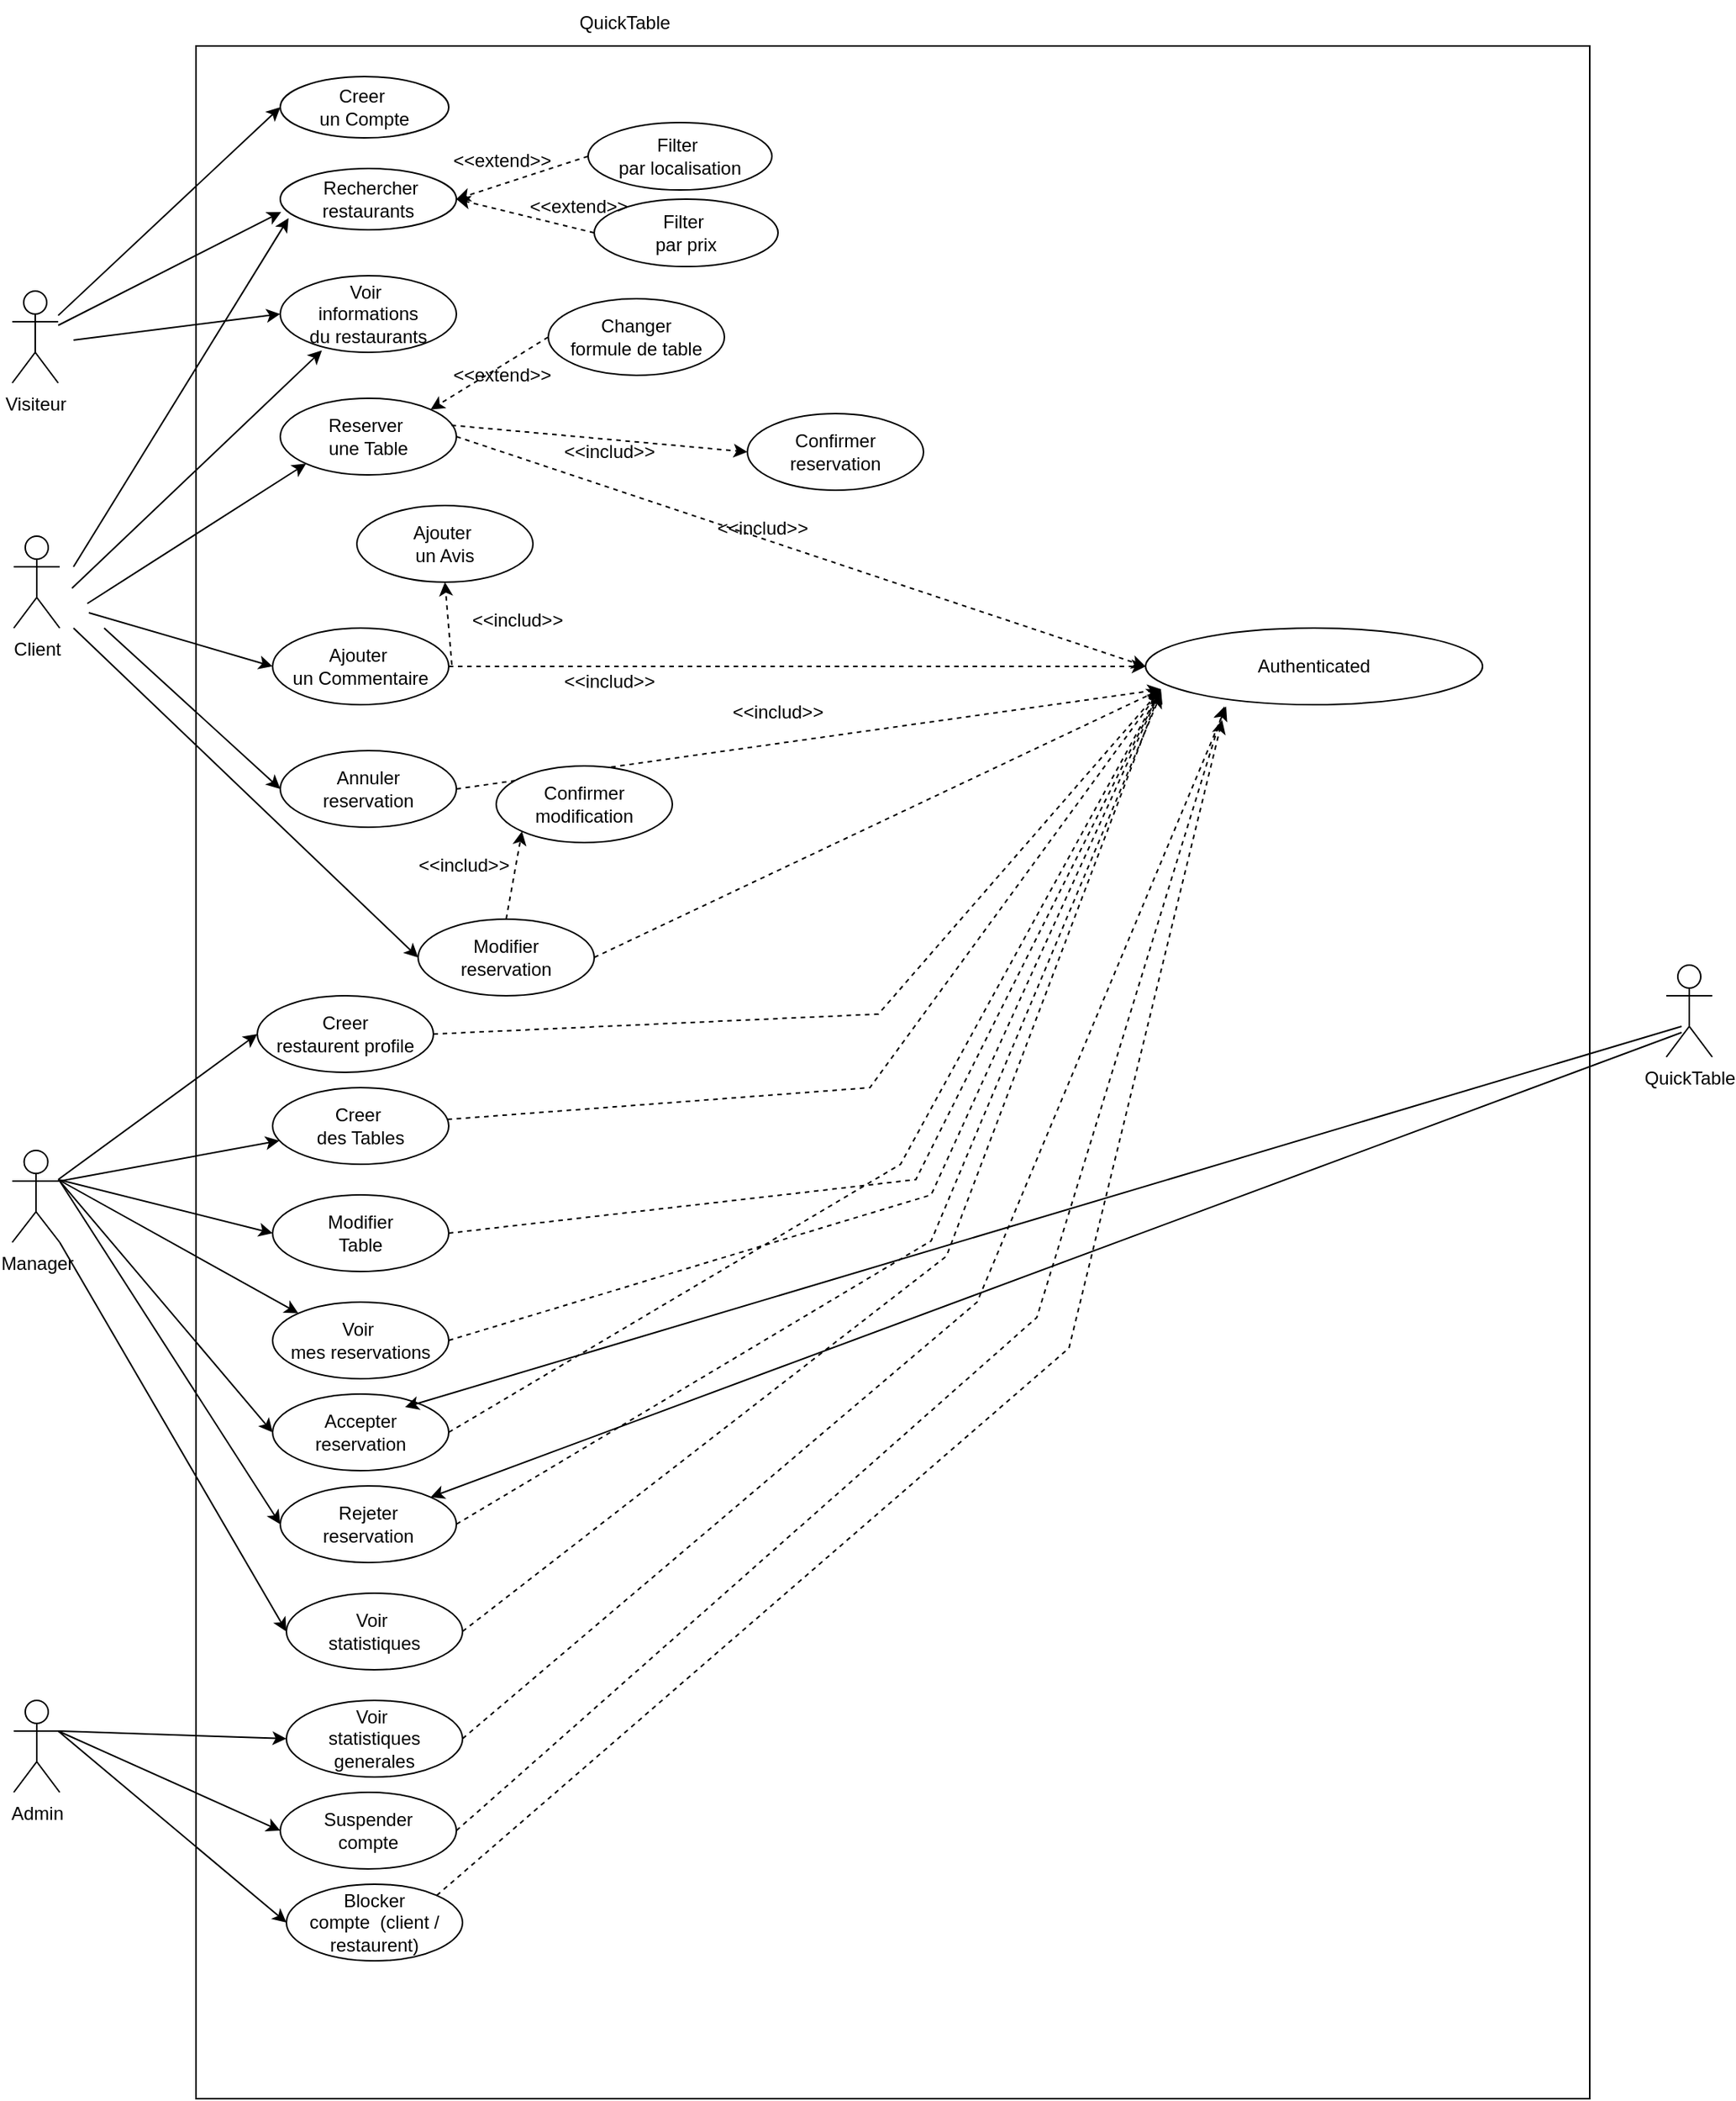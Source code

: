 <mxfile version="26.0.13">
  <diagram name="Page-1" id="nuY7h-oL-glD3epu7s-H">
    <mxGraphModel dx="1500" dy="746" grid="1" gridSize="10" guides="1" tooltips="1" connect="1" arrows="1" fold="1" page="1" pageScale="1" pageWidth="850" pageHeight="1100" math="0" shadow="0">
      <root>
        <mxCell id="0" />
        <mxCell id="1" parent="0" />
        <mxCell id="gz6oaAtXVfqfc5E-_KEY-1" value="" style="rounded=0;whiteSpace=wrap;html=1;" parent="1" vertex="1">
          <mxGeometry x="160" y="80" width="910" height="1340" as="geometry" />
        </mxCell>
        <mxCell id="gz6oaAtXVfqfc5E-_KEY-2" value="QuickTable" style="text;html=1;align=center;verticalAlign=middle;whiteSpace=wrap;rounded=0;" parent="1" vertex="1">
          <mxGeometry x="410" y="50" width="60" height="30" as="geometry" />
        </mxCell>
        <mxCell id="gz6oaAtXVfqfc5E-_KEY-3" value="Visiteur&lt;div&gt;&lt;br&gt;&lt;/div&gt;" style="shape=umlActor;verticalLabelPosition=bottom;verticalAlign=top;html=1;outlineConnect=0;" parent="1" vertex="1">
          <mxGeometry x="40" y="240" width="30" height="60" as="geometry" />
        </mxCell>
        <mxCell id="gz6oaAtXVfqfc5E-_KEY-4" value="Client&lt;div&gt;&lt;br&gt;&lt;/div&gt;" style="shape=umlActor;verticalLabelPosition=bottom;verticalAlign=top;html=1;outlineConnect=0;" parent="1" vertex="1">
          <mxGeometry x="41" y="400" width="30" height="60" as="geometry" />
        </mxCell>
        <mxCell id="gz6oaAtXVfqfc5E-_KEY-5" value="Manager" style="shape=umlActor;verticalLabelPosition=bottom;verticalAlign=top;html=1;outlineConnect=0;" parent="1" vertex="1">
          <mxGeometry x="40" y="801" width="31" height="60" as="geometry" />
        </mxCell>
        <mxCell id="gz6oaAtXVfqfc5E-_KEY-7" value="Creer&amp;nbsp;&lt;div&gt;un Compte&lt;/div&gt;" style="ellipse;whiteSpace=wrap;html=1;" parent="1" vertex="1">
          <mxGeometry x="215" y="100" width="110" height="40" as="geometry" />
        </mxCell>
        <mxCell id="gz6oaAtXVfqfc5E-_KEY-8" value="&amp;nbsp;Rechercher&lt;div&gt;restaurants&lt;/div&gt;" style="ellipse;whiteSpace=wrap;html=1;" parent="1" vertex="1">
          <mxGeometry x="215" y="160" width="115" height="40" as="geometry" />
        </mxCell>
        <mxCell id="gz6oaAtXVfqfc5E-_KEY-9" value="Filter&amp;nbsp;&lt;div&gt;par prix&lt;/div&gt;" style="ellipse;whiteSpace=wrap;html=1;" parent="1" vertex="1">
          <mxGeometry x="420" y="180" width="120" height="44" as="geometry" />
        </mxCell>
        <mxCell id="gz6oaAtXVfqfc5E-_KEY-10" value="Filter&amp;nbsp;&lt;div&gt;par localisation&lt;/div&gt;" style="ellipse;whiteSpace=wrap;html=1;" parent="1" vertex="1">
          <mxGeometry x="416" y="130" width="120" height="44" as="geometry" />
        </mxCell>
        <mxCell id="gz6oaAtXVfqfc5E-_KEY-11" style="edgeStyle=orthogonalEdgeStyle;rounded=0;orthogonalLoop=1;jettySize=auto;html=1;exitX=0.5;exitY=1;exitDx=0;exitDy=0;" parent="1" source="gz6oaAtXVfqfc5E-_KEY-9" target="gz6oaAtXVfqfc5E-_KEY-9" edge="1">
          <mxGeometry relative="1" as="geometry" />
        </mxCell>
        <mxCell id="gz6oaAtXVfqfc5E-_KEY-12" value="" style="endArrow=classic;html=1;rounded=0;entryX=1;entryY=0.5;entryDx=0;entryDy=0;exitX=0;exitY=0.5;exitDx=0;exitDy=0;dashed=1;" parent="1" source="gz6oaAtXVfqfc5E-_KEY-10" target="gz6oaAtXVfqfc5E-_KEY-8" edge="1">
          <mxGeometry width="50" height="50" relative="1" as="geometry">
            <mxPoint x="290" y="330" as="sourcePoint" />
            <mxPoint x="340" y="280" as="targetPoint" />
          </mxGeometry>
        </mxCell>
        <mxCell id="gz6oaAtXVfqfc5E-_KEY-13" value="&amp;lt;&amp;lt;extend&amp;gt;&amp;gt;" style="text;html=1;align=center;verticalAlign=middle;whiteSpace=wrap;rounded=0;" parent="1" vertex="1">
          <mxGeometry x="330" y="140" width="60" height="30" as="geometry" />
        </mxCell>
        <mxCell id="gz6oaAtXVfqfc5E-_KEY-14" value="&amp;lt;&amp;lt;extend&amp;gt;&amp;gt;" style="text;html=1;align=center;verticalAlign=middle;whiteSpace=wrap;rounded=0;" parent="1" vertex="1">
          <mxGeometry x="380" y="170" width="60" height="30" as="geometry" />
        </mxCell>
        <mxCell id="gz6oaAtXVfqfc5E-_KEY-15" value="" style="endArrow=classic;html=1;rounded=0;entryX=1;entryY=0.5;entryDx=0;entryDy=0;exitX=0;exitY=0.5;exitDx=0;exitDy=0;dashed=1;" parent="1" source="gz6oaAtXVfqfc5E-_KEY-9" target="gz6oaAtXVfqfc5E-_KEY-8" edge="1">
          <mxGeometry width="50" height="50" relative="1" as="geometry">
            <mxPoint x="426" y="162" as="sourcePoint" />
            <mxPoint x="340" y="190" as="targetPoint" />
          </mxGeometry>
        </mxCell>
        <mxCell id="gz6oaAtXVfqfc5E-_KEY-19" value="" style="endArrow=classic;html=1;rounded=0;entryX=0.005;entryY=0.71;entryDx=0;entryDy=0;entryPerimeter=0;" parent="1" source="gz6oaAtXVfqfc5E-_KEY-3" target="gz6oaAtXVfqfc5E-_KEY-8" edge="1">
          <mxGeometry width="50" height="50" relative="1" as="geometry">
            <mxPoint x="290" y="330" as="sourcePoint" />
            <mxPoint x="340" y="280" as="targetPoint" />
          </mxGeometry>
        </mxCell>
        <mxCell id="gz6oaAtXVfqfc5E-_KEY-20" value="" style="endArrow=classic;html=1;rounded=0;entryX=0;entryY=0.5;entryDx=0;entryDy=0;" parent="1" source="gz6oaAtXVfqfc5E-_KEY-3" target="gz6oaAtXVfqfc5E-_KEY-7" edge="1">
          <mxGeometry width="50" height="50" relative="1" as="geometry">
            <mxPoint x="290" y="330" as="sourcePoint" />
            <mxPoint x="340" y="280" as="targetPoint" />
          </mxGeometry>
        </mxCell>
        <mxCell id="gz6oaAtXVfqfc5E-_KEY-22" value="Voir&amp;nbsp;&lt;div&gt;informations&lt;br&gt;du restaurants&lt;/div&gt;" style="ellipse;whiteSpace=wrap;html=1;" parent="1" vertex="1">
          <mxGeometry x="215" y="230" width="115" height="50" as="geometry" />
        </mxCell>
        <mxCell id="gz6oaAtXVfqfc5E-_KEY-32" value="" style="endArrow=classic;html=1;rounded=0;entryX=0;entryY=0.5;entryDx=0;entryDy=0;" parent="1" target="gz6oaAtXVfqfc5E-_KEY-22" edge="1">
          <mxGeometry width="50" height="50" relative="1" as="geometry">
            <mxPoint x="80" y="272" as="sourcePoint" />
            <mxPoint x="226" y="198" as="targetPoint" />
          </mxGeometry>
        </mxCell>
        <mxCell id="gz6oaAtXVfqfc5E-_KEY-34" value="" style="endArrow=classic;html=1;rounded=0;entryX=0.047;entryY=0.81;entryDx=0;entryDy=0;entryPerimeter=0;" parent="1" target="gz6oaAtXVfqfc5E-_KEY-8" edge="1">
          <mxGeometry width="50" height="50" relative="1" as="geometry">
            <mxPoint x="80" y="420" as="sourcePoint" />
            <mxPoint x="225" y="265" as="targetPoint" />
          </mxGeometry>
        </mxCell>
        <mxCell id="gz6oaAtXVfqfc5E-_KEY-35" value="" style="endArrow=classic;html=1;rounded=0;entryX=0.332;entryY=0.896;entryDx=0;entryDy=0;entryPerimeter=0;" parent="1" edge="1">
          <mxGeometry width="50" height="50" relative="1" as="geometry">
            <mxPoint x="79" y="434" as="sourcePoint" />
            <mxPoint x="242.18" y="278.8" as="targetPoint" />
          </mxGeometry>
        </mxCell>
        <mxCell id="gz6oaAtXVfqfc5E-_KEY-37" value="Authenticated" style="ellipse;whiteSpace=wrap;html=1;" parent="1" vertex="1">
          <mxGeometry x="780" y="460" width="220" height="50" as="geometry" />
        </mxCell>
        <mxCell id="gz6oaAtXVfqfc5E-_KEY-38" value="Reserver&amp;nbsp;&lt;div&gt;une Table&lt;/div&gt;" style="ellipse;whiteSpace=wrap;html=1;" parent="1" vertex="1">
          <mxGeometry x="215" y="310" width="115" height="50" as="geometry" />
        </mxCell>
        <mxCell id="gz6oaAtXVfqfc5E-_KEY-39" value="" style="endArrow=classic;html=1;rounded=0;entryX=0;entryY=1;entryDx=0;entryDy=0;" parent="1" target="gz6oaAtXVfqfc5E-_KEY-38" edge="1">
          <mxGeometry width="50" height="50" relative="1" as="geometry">
            <mxPoint x="89" y="444" as="sourcePoint" />
            <mxPoint x="252.18" y="288.8" as="targetPoint" />
          </mxGeometry>
        </mxCell>
        <mxCell id="gz6oaAtXVfqfc5E-_KEY-40" value="" style="endArrow=classic;html=1;rounded=0;entryX=0;entryY=0.5;entryDx=0;entryDy=0;exitX=1;exitY=0.5;exitDx=0;exitDy=0;dashed=1;" parent="1" source="gz6oaAtXVfqfc5E-_KEY-38" target="gz6oaAtXVfqfc5E-_KEY-37" edge="1">
          <mxGeometry width="50" height="50" relative="1" as="geometry">
            <mxPoint x="416" y="332" as="sourcePoint" />
            <mxPoint x="326" y="310" as="targetPoint" />
          </mxGeometry>
        </mxCell>
        <mxCell id="gz6oaAtXVfqfc5E-_KEY-41" value="&amp;lt;&amp;lt;includ&amp;gt;&amp;gt;" style="text;html=1;align=center;verticalAlign=middle;whiteSpace=wrap;rounded=0;" parent="1" vertex="1">
          <mxGeometry x="500" y="380" width="60" height="30" as="geometry" />
        </mxCell>
        <mxCell id="gz6oaAtXVfqfc5E-_KEY-42" value="Changer&lt;div&gt;formule de table&lt;/div&gt;" style="ellipse;whiteSpace=wrap;html=1;" parent="1" vertex="1">
          <mxGeometry x="390" y="245" width="115" height="50" as="geometry" />
        </mxCell>
        <mxCell id="gz6oaAtXVfqfc5E-_KEY-43" value="" style="endArrow=classic;html=1;rounded=0;entryX=1;entryY=0;entryDx=0;entryDy=0;exitX=0;exitY=0.5;exitDx=0;exitDy=0;dashed=1;" parent="1" source="gz6oaAtXVfqfc5E-_KEY-42" target="gz6oaAtXVfqfc5E-_KEY-38" edge="1">
          <mxGeometry width="50" height="50" relative="1" as="geometry">
            <mxPoint x="430" y="212" as="sourcePoint" />
            <mxPoint x="340" y="190" as="targetPoint" />
          </mxGeometry>
        </mxCell>
        <mxCell id="gz6oaAtXVfqfc5E-_KEY-44" value="&amp;lt;&amp;lt;extend&amp;gt;&amp;gt;" style="text;html=1;align=center;verticalAlign=middle;whiteSpace=wrap;rounded=0;" parent="1" vertex="1">
          <mxGeometry x="330" y="280" width="60" height="30" as="geometry" />
        </mxCell>
        <mxCell id="gz6oaAtXVfqfc5E-_KEY-45" value="Ajouter&amp;nbsp;&lt;div&gt;un Commentaire&lt;/div&gt;" style="ellipse;whiteSpace=wrap;html=1;" parent="1" vertex="1">
          <mxGeometry x="210" y="460" width="115" height="50" as="geometry" />
        </mxCell>
        <mxCell id="gz6oaAtXVfqfc5E-_KEY-46" value="" style="endArrow=classic;html=1;rounded=0;entryX=0;entryY=0.5;entryDx=0;entryDy=0;" parent="1" target="gz6oaAtXVfqfc5E-_KEY-45" edge="1">
          <mxGeometry width="50" height="50" relative="1" as="geometry">
            <mxPoint x="90" y="450" as="sourcePoint" />
            <mxPoint x="242" y="363" as="targetPoint" />
          </mxGeometry>
        </mxCell>
        <mxCell id="gz6oaAtXVfqfc5E-_KEY-47" value="Ajouter&amp;nbsp;&lt;div&gt;un Avis&lt;/div&gt;" style="ellipse;whiteSpace=wrap;html=1;" parent="1" vertex="1">
          <mxGeometry x="265" y="380" width="115" height="50" as="geometry" />
        </mxCell>
        <mxCell id="gz6oaAtXVfqfc5E-_KEY-49" value="" style="endArrow=classic;html=1;rounded=0;exitX=1;exitY=0.5;exitDx=0;exitDy=0;dashed=1;" parent="1" source="gz6oaAtXVfqfc5E-_KEY-45" target="gz6oaAtXVfqfc5E-_KEY-37" edge="1">
          <mxGeometry width="50" height="50" relative="1" as="geometry">
            <mxPoint x="340" y="345" as="sourcePoint" />
            <mxPoint x="550" y="395" as="targetPoint" />
          </mxGeometry>
        </mxCell>
        <mxCell id="gz6oaAtXVfqfc5E-_KEY-50" value="&amp;lt;&amp;lt;includ&amp;gt;&amp;gt;" style="text;html=1;align=center;verticalAlign=middle;whiteSpace=wrap;rounded=0;" parent="1" vertex="1">
          <mxGeometry x="400" y="480" width="60" height="30" as="geometry" />
        </mxCell>
        <mxCell id="gz6oaAtXVfqfc5E-_KEY-51" value="&amp;lt;&amp;lt;includ&amp;gt;&amp;gt;" style="text;html=1;align=center;verticalAlign=middle;whiteSpace=wrap;rounded=0;" parent="1" vertex="1">
          <mxGeometry x="340" y="440" width="60" height="30" as="geometry" />
        </mxCell>
        <mxCell id="gz6oaAtXVfqfc5E-_KEY-52" value="" style="endArrow=classic;html=1;rounded=0;exitX=0.93;exitY=0.28;exitDx=0;exitDy=0;dashed=1;exitPerimeter=0;entryX=0.5;entryY=1;entryDx=0;entryDy=0;" parent="1" target="gz6oaAtXVfqfc5E-_KEY-47" edge="1">
          <mxGeometry width="50" height="50" relative="1" as="geometry">
            <mxPoint x="327" y="484" as="sourcePoint" />
            <mxPoint x="572" y="452" as="targetPoint" />
          </mxGeometry>
        </mxCell>
        <mxCell id="gz6oaAtXVfqfc5E-_KEY-53" value="Confirmer&lt;br&gt;reservation" style="ellipse;whiteSpace=wrap;html=1;" parent="1" vertex="1">
          <mxGeometry x="520" y="320" width="115" height="50" as="geometry" />
        </mxCell>
        <mxCell id="gz6oaAtXVfqfc5E-_KEY-54" value="" style="endArrow=classic;html=1;rounded=0;entryX=0;entryY=0.5;entryDx=0;entryDy=0;exitX=0.972;exitY=0.352;exitDx=0;exitDy=0;dashed=1;exitPerimeter=0;" parent="1" source="gz6oaAtXVfqfc5E-_KEY-38" target="gz6oaAtXVfqfc5E-_KEY-53" edge="1">
          <mxGeometry width="50" height="50" relative="1" as="geometry">
            <mxPoint x="340" y="345" as="sourcePoint" />
            <mxPoint x="570" y="445" as="targetPoint" />
          </mxGeometry>
        </mxCell>
        <mxCell id="gz6oaAtXVfqfc5E-_KEY-55" value="&amp;lt;&amp;lt;includ&amp;gt;&amp;gt;" style="text;html=1;align=center;verticalAlign=middle;whiteSpace=wrap;rounded=0;" parent="1" vertex="1">
          <mxGeometry x="400" y="330" width="60" height="30" as="geometry" />
        </mxCell>
        <mxCell id="gz6oaAtXVfqfc5E-_KEY-59" value="Annuler&lt;br&gt;reservation" style="ellipse;whiteSpace=wrap;html=1;" parent="1" vertex="1">
          <mxGeometry x="215" y="540" width="115" height="50" as="geometry" />
        </mxCell>
        <mxCell id="gz6oaAtXVfqfc5E-_KEY-60" value="" style="endArrow=classic;html=1;rounded=0;exitX=1;exitY=0.5;exitDx=0;exitDy=0;dashed=1;entryX=0.047;entryY=0.8;entryDx=0;entryDy=0;entryPerimeter=0;" parent="1" source="gz6oaAtXVfqfc5E-_KEY-59" edge="1" target="gz6oaAtXVfqfc5E-_KEY-37">
          <mxGeometry width="50" height="50" relative="1" as="geometry">
            <mxPoint x="335" y="495" as="sourcePoint" />
            <mxPoint x="574" y="454" as="targetPoint" />
          </mxGeometry>
        </mxCell>
        <mxCell id="gz6oaAtXVfqfc5E-_KEY-61" value="" style="endArrow=classic;html=1;rounded=0;entryX=0;entryY=0.5;entryDx=0;entryDy=0;" parent="1" target="gz6oaAtXVfqfc5E-_KEY-59" edge="1">
          <mxGeometry width="50" height="50" relative="1" as="geometry">
            <mxPoint x="100" y="460" as="sourcePoint" />
            <mxPoint x="220" y="495" as="targetPoint" />
          </mxGeometry>
        </mxCell>
        <mxCell id="gz6oaAtXVfqfc5E-_KEY-62" value="Modifier&lt;br&gt;reservation" style="ellipse;whiteSpace=wrap;html=1;" parent="1" vertex="1">
          <mxGeometry x="305" y="650" width="115" height="50" as="geometry" />
        </mxCell>
        <mxCell id="gz6oaAtXVfqfc5E-_KEY-63" value="" style="endArrow=classic;html=1;rounded=0;entryX=0;entryY=0.5;entryDx=0;entryDy=0;" parent="1" target="gz6oaAtXVfqfc5E-_KEY-62" edge="1">
          <mxGeometry width="50" height="50" relative="1" as="geometry">
            <mxPoint x="80" y="460" as="sourcePoint" />
            <mxPoint x="225" y="575" as="targetPoint" />
            <Array as="points" />
          </mxGeometry>
        </mxCell>
        <mxCell id="gz6oaAtXVfqfc5E-_KEY-64" value="" style="endArrow=classic;html=1;rounded=0;exitX=1;exitY=0.5;exitDx=0;exitDy=0;dashed=1;" parent="1" source="gz6oaAtXVfqfc5E-_KEY-62" edge="1">
          <mxGeometry width="50" height="50" relative="1" as="geometry">
            <mxPoint x="340" y="575" as="sourcePoint" />
            <mxPoint x="790" y="500" as="targetPoint" />
          </mxGeometry>
        </mxCell>
        <mxCell id="gz6oaAtXVfqfc5E-_KEY-65" value="&amp;lt;&amp;lt;includ&amp;gt;&amp;gt;" style="text;html=1;align=center;verticalAlign=middle;whiteSpace=wrap;rounded=0;" parent="1" vertex="1">
          <mxGeometry x="510" y="500" width="60" height="30" as="geometry" />
        </mxCell>
        <mxCell id="gz6oaAtXVfqfc5E-_KEY-66" value="Confirmer&lt;br&gt;modification" style="ellipse;whiteSpace=wrap;html=1;" parent="1" vertex="1">
          <mxGeometry x="356" y="550" width="115" height="50" as="geometry" />
        </mxCell>
        <mxCell id="gz6oaAtXVfqfc5E-_KEY-67" value="" style="endArrow=classic;html=1;rounded=0;exitX=0.5;exitY=0;exitDx=0;exitDy=0;dashed=1;entryX=0;entryY=1;entryDx=0;entryDy=0;" parent="1" source="gz6oaAtXVfqfc5E-_KEY-62" target="gz6oaAtXVfqfc5E-_KEY-66" edge="1">
          <mxGeometry width="50" height="50" relative="1" as="geometry">
            <mxPoint x="430" y="685" as="sourcePoint" />
            <mxPoint x="594" y="474" as="targetPoint" />
          </mxGeometry>
        </mxCell>
        <mxCell id="gz6oaAtXVfqfc5E-_KEY-68" value="&amp;lt;&amp;lt;includ&amp;gt;&amp;gt;" style="text;html=1;align=center;verticalAlign=middle;whiteSpace=wrap;rounded=0;" parent="1" vertex="1">
          <mxGeometry x="305" y="600" width="60" height="30" as="geometry" />
        </mxCell>
        <mxCell id="gz6oaAtXVfqfc5E-_KEY-71" value="Creer&amp;nbsp;&lt;div&gt;des Tables&lt;/div&gt;" style="ellipse;whiteSpace=wrap;html=1;" parent="1" vertex="1">
          <mxGeometry x="210" y="760" width="115" height="50" as="geometry" />
        </mxCell>
        <mxCell id="gz6oaAtXVfqfc5E-_KEY-72" value="Accepter&lt;br&gt;reservation" style="ellipse;whiteSpace=wrap;html=1;" parent="1" vertex="1">
          <mxGeometry x="210" y="960" width="115" height="50" as="geometry" />
        </mxCell>
        <mxCell id="gz6oaAtXVfqfc5E-_KEY-73" value="Rejeter&lt;br&gt;reservation" style="ellipse;whiteSpace=wrap;html=1;" parent="1" vertex="1">
          <mxGeometry x="215" y="1020" width="115" height="50" as="geometry" />
        </mxCell>
        <mxCell id="gz6oaAtXVfqfc5E-_KEY-74" value="Voir&amp;nbsp;&lt;div&gt;statistiques&lt;/div&gt;" style="ellipse;whiteSpace=wrap;html=1;" parent="1" vertex="1">
          <mxGeometry x="219" y="1090" width="115" height="50" as="geometry" />
        </mxCell>
        <mxCell id="gz6oaAtXVfqfc5E-_KEY-75" value="" style="endArrow=classic;html=1;rounded=0;dashed=1;" parent="1" source="gz6oaAtXVfqfc5E-_KEY-71" edge="1">
          <mxGeometry width="50" height="50" relative="1" as="geometry">
            <mxPoint x="390" y="775" as="sourcePoint" />
            <mxPoint x="790" y="500" as="targetPoint" />
            <Array as="points">
              <mxPoint x="600" y="760" />
            </Array>
          </mxGeometry>
        </mxCell>
        <mxCell id="gz6oaAtXVfqfc5E-_KEY-76" value="" style="endArrow=classic;html=1;rounded=0;dashed=1;exitX=1;exitY=0.5;exitDx=0;exitDy=0;" parent="1" source="gz6oaAtXVfqfc5E-_KEY-72" edge="1">
          <mxGeometry width="50" height="50" relative="1" as="geometry">
            <mxPoint x="340" y="766" as="sourcePoint" />
            <mxPoint x="790" y="500" as="targetPoint" />
            <Array as="points">
              <mxPoint x="620" y="810" />
            </Array>
          </mxGeometry>
        </mxCell>
        <mxCell id="gz6oaAtXVfqfc5E-_KEY-77" value="" style="endArrow=classic;html=1;rounded=0;dashed=1;exitX=1;exitY=0.5;exitDx=0;exitDy=0;" parent="1" source="gz6oaAtXVfqfc5E-_KEY-73" edge="1">
          <mxGeometry width="50" height="50" relative="1" as="geometry">
            <mxPoint x="340" y="825" as="sourcePoint" />
            <mxPoint x="790" y="503" as="targetPoint" />
            <Array as="points">
              <mxPoint x="640" y="860" />
            </Array>
          </mxGeometry>
        </mxCell>
        <mxCell id="gz6oaAtXVfqfc5E-_KEY-78" value="" style="endArrow=classic;html=1;rounded=0;dashed=1;exitX=1;exitY=0.5;exitDx=0;exitDy=0;" parent="1" source="gz6oaAtXVfqfc5E-_KEY-74" edge="1">
          <mxGeometry width="50" height="50" relative="1" as="geometry">
            <mxPoint x="340" y="885" as="sourcePoint" />
            <mxPoint x="790" y="500" as="targetPoint" />
            <Array as="points">
              <mxPoint x="650" y="870" />
            </Array>
          </mxGeometry>
        </mxCell>
        <mxCell id="gz6oaAtXVfqfc5E-_KEY-79" value="" style="endArrow=classic;html=1;rounded=0;exitX=1;exitY=0.333;exitDx=0;exitDy=0;exitPerimeter=0;" parent="1" source="gz6oaAtXVfqfc5E-_KEY-5" edge="1" target="gz6oaAtXVfqfc5E-_KEY-71">
          <mxGeometry width="50" height="50" relative="1" as="geometry">
            <mxPoint x="-10" y="550" as="sourcePoint" />
            <mxPoint x="215" y="765" as="targetPoint" />
            <Array as="points" />
          </mxGeometry>
        </mxCell>
        <mxCell id="gz6oaAtXVfqfc5E-_KEY-81" value="" style="endArrow=classic;html=1;rounded=0;exitX=1;exitY=0.333;exitDx=0;exitDy=0;exitPerimeter=0;entryX=0;entryY=0.5;entryDx=0;entryDy=0;" parent="1" target="gz6oaAtXVfqfc5E-_KEY-72" edge="1" source="gz6oaAtXVfqfc5E-_KEY-5">
          <mxGeometry width="50" height="50" relative="1" as="geometry">
            <mxPoint x="91" y="841" as="sourcePoint" />
            <mxPoint x="220" y="907" as="targetPoint" />
            <Array as="points" />
          </mxGeometry>
        </mxCell>
        <mxCell id="gz6oaAtXVfqfc5E-_KEY-82" value="" style="endArrow=classic;html=1;rounded=0;entryX=0;entryY=0.5;entryDx=0;entryDy=0;exitX=1;exitY=0.333;exitDx=0;exitDy=0;exitPerimeter=0;" parent="1" target="gz6oaAtXVfqfc5E-_KEY-73" edge="1" source="gz6oaAtXVfqfc5E-_KEY-5">
          <mxGeometry width="50" height="50" relative="1" as="geometry">
            <mxPoint x="101" y="851" as="sourcePoint" />
            <mxPoint x="245" y="795" as="targetPoint" />
            <Array as="points" />
          </mxGeometry>
        </mxCell>
        <mxCell id="gz6oaAtXVfqfc5E-_KEY-83" value="" style="endArrow=classic;html=1;rounded=0;entryX=0;entryY=0.5;entryDx=0;entryDy=0;exitX=1;exitY=1;exitDx=0;exitDy=0;exitPerimeter=0;" parent="1" source="gz6oaAtXVfqfc5E-_KEY-5" target="gz6oaAtXVfqfc5E-_KEY-74" edge="1">
          <mxGeometry width="50" height="50" relative="1" as="geometry">
            <mxPoint x="111" y="861" as="sourcePoint" />
            <mxPoint x="255" y="805" as="targetPoint" />
            <Array as="points" />
          </mxGeometry>
        </mxCell>
        <mxCell id="8zHADdAv-n60VwikX2LM-2" value="Admin&lt;div&gt;&lt;br&gt;&lt;/div&gt;" style="shape=umlActor;verticalLabelPosition=bottom;verticalAlign=top;html=1;outlineConnect=0;" vertex="1" parent="1">
          <mxGeometry x="41" y="1160" width="30" height="60" as="geometry" />
        </mxCell>
        <mxCell id="8zHADdAv-n60VwikX2LM-3" value="Voir&amp;nbsp;&lt;div&gt;statistiques&lt;br&gt;generales&lt;/div&gt;" style="ellipse;whiteSpace=wrap;html=1;" vertex="1" parent="1">
          <mxGeometry x="219" y="1160" width="115" height="50" as="geometry" />
        </mxCell>
        <mxCell id="8zHADdAv-n60VwikX2LM-4" value="Suspender&lt;br&gt;compte" style="ellipse;whiteSpace=wrap;html=1;" vertex="1" parent="1">
          <mxGeometry x="215" y="1220" width="115" height="50" as="geometry" />
        </mxCell>
        <mxCell id="8zHADdAv-n60VwikX2LM-5" value="Blocker&lt;br&gt;compte&amp;nbsp; (client / restaurent)" style="ellipse;whiteSpace=wrap;html=1;" vertex="1" parent="1">
          <mxGeometry x="219" y="1280" width="115" height="50" as="geometry" />
        </mxCell>
        <mxCell id="8zHADdAv-n60VwikX2LM-6" value="Creer&lt;br&gt;restaurent profile" style="ellipse;whiteSpace=wrap;html=1;" vertex="1" parent="1">
          <mxGeometry x="200" y="700" width="115" height="50" as="geometry" />
        </mxCell>
        <mxCell id="8zHADdAv-n60VwikX2LM-7" value="" style="endArrow=classic;html=1;rounded=0;entryX=0;entryY=0.5;entryDx=0;entryDy=0;" edge="1" parent="1" target="8zHADdAv-n60VwikX2LM-6">
          <mxGeometry width="50" height="50" relative="1" as="geometry">
            <mxPoint x="70" y="820" as="sourcePoint" />
            <mxPoint x="221" y="820" as="targetPoint" />
            <Array as="points" />
          </mxGeometry>
        </mxCell>
        <mxCell id="8zHADdAv-n60VwikX2LM-8" value="" style="endArrow=classic;html=1;rounded=0;dashed=1;exitX=1;exitY=0.5;exitDx=0;exitDy=0;" edge="1" parent="1" source="8zHADdAv-n60VwikX2LM-6">
          <mxGeometry width="50" height="50" relative="1" as="geometry">
            <mxPoint x="327.5" y="750" as="sourcePoint" />
            <mxPoint x="790" y="500" as="targetPoint" />
            <Array as="points">
              <mxPoint x="605.5" y="712" />
            </Array>
          </mxGeometry>
        </mxCell>
        <mxCell id="8zHADdAv-n60VwikX2LM-9" value="" style="endArrow=classic;html=1;rounded=0;entryX=0;entryY=0.5;entryDx=0;entryDy=0;exitX=1;exitY=0.333;exitDx=0;exitDy=0;exitPerimeter=0;" edge="1" parent="1" source="8zHADdAv-n60VwikX2LM-2" target="8zHADdAv-n60VwikX2LM-3">
          <mxGeometry width="50" height="50" relative="1" as="geometry">
            <mxPoint x="89" y="1160" as="sourcePoint" />
            <mxPoint x="219" y="1100" as="targetPoint" />
            <Array as="points" />
          </mxGeometry>
        </mxCell>
        <mxCell id="8zHADdAv-n60VwikX2LM-10" value="" style="endArrow=classic;html=1;rounded=0;entryX=0;entryY=0.5;entryDx=0;entryDy=0;" edge="1" parent="1" target="8zHADdAv-n60VwikX2LM-4">
          <mxGeometry width="50" height="50" relative="1" as="geometry">
            <mxPoint x="70" y="1180" as="sourcePoint" />
            <mxPoint x="229" y="1095" as="targetPoint" />
            <Array as="points" />
          </mxGeometry>
        </mxCell>
        <mxCell id="8zHADdAv-n60VwikX2LM-11" value="" style="endArrow=classic;html=1;rounded=0;entryX=0;entryY=0.5;entryDx=0;entryDy=0;" edge="1" parent="1" target="8zHADdAv-n60VwikX2LM-5">
          <mxGeometry width="50" height="50" relative="1" as="geometry">
            <mxPoint x="70" y="1180" as="sourcePoint" />
            <mxPoint x="229" y="1175" as="targetPoint" />
            <Array as="points" />
          </mxGeometry>
        </mxCell>
        <mxCell id="8zHADdAv-n60VwikX2LM-12" value="Modifier&lt;div&gt;Table&lt;/div&gt;" style="ellipse;whiteSpace=wrap;html=1;" vertex="1" parent="1">
          <mxGeometry x="210" y="830" width="115" height="50" as="geometry" />
        </mxCell>
        <mxCell id="8zHADdAv-n60VwikX2LM-13" value="" style="endArrow=classic;html=1;rounded=0;entryX=0;entryY=0.5;entryDx=0;entryDy=0;" edge="1" parent="1" target="8zHADdAv-n60VwikX2LM-12">
          <mxGeometry width="50" height="50" relative="1" as="geometry">
            <mxPoint x="70" y="820" as="sourcePoint" />
            <mxPoint x="235" y="965" as="targetPoint" />
            <Array as="points" />
          </mxGeometry>
        </mxCell>
        <mxCell id="8zHADdAv-n60VwikX2LM-14" value="" style="endArrow=classic;html=1;rounded=0;dashed=1;exitX=1;exitY=0.5;exitDx=0;exitDy=0;" edge="1" parent="1" source="8zHADdAv-n60VwikX2LM-12">
          <mxGeometry width="50" height="50" relative="1" as="geometry">
            <mxPoint x="350" y="965" as="sourcePoint" />
            <mxPoint x="790" y="500" as="targetPoint" />
            <Array as="points">
              <mxPoint x="630" y="820" />
            </Array>
          </mxGeometry>
        </mxCell>
        <mxCell id="8zHADdAv-n60VwikX2LM-16" value="" style="endArrow=classic;html=1;rounded=0;dashed=1;exitX=1;exitY=0.5;exitDx=0;exitDy=0;entryX=0.239;entryY=1.023;entryDx=0;entryDy=0;entryPerimeter=0;" edge="1" parent="1" source="8zHADdAv-n60VwikX2LM-3" target="gz6oaAtXVfqfc5E-_KEY-37">
          <mxGeometry width="50" height="50" relative="1" as="geometry">
            <mxPoint x="490" y="1178.5" as="sourcePoint" />
            <mxPoint x="950" y="593.5" as="targetPoint" />
            <Array as="points">
              <mxPoint x="670" y="900" />
            </Array>
          </mxGeometry>
        </mxCell>
        <mxCell id="8zHADdAv-n60VwikX2LM-17" value="" style="endArrow=classic;html=1;rounded=0;dashed=1;exitX=1;exitY=0.5;exitDx=0;exitDy=0;entryX=0.234;entryY=1.023;entryDx=0;entryDy=0;entryPerimeter=0;" edge="1" parent="1" source="8zHADdAv-n60VwikX2LM-4" target="gz6oaAtXVfqfc5E-_KEY-37">
          <mxGeometry width="50" height="50" relative="1" as="geometry">
            <mxPoint x="373" y="1195" as="sourcePoint" />
            <mxPoint x="872" y="521" as="targetPoint" />
            <Array as="points">
              <mxPoint x="709" y="910" />
            </Array>
          </mxGeometry>
        </mxCell>
        <mxCell id="8zHADdAv-n60VwikX2LM-18" value="" style="endArrow=classic;html=1;rounded=0;dashed=1;exitX=1;exitY=0;exitDx=0;exitDy=0;" edge="1" parent="1" source="8zHADdAv-n60VwikX2LM-5">
          <mxGeometry width="50" height="50" relative="1" as="geometry">
            <mxPoint x="380" y="1280" as="sourcePoint" />
            <mxPoint x="830" y="520" as="targetPoint" />
            <Array as="points">
              <mxPoint x="730" y="930" />
            </Array>
          </mxGeometry>
        </mxCell>
        <mxCell id="8zHADdAv-n60VwikX2LM-19" value="QuickTable&lt;div&gt;&lt;br&gt;&lt;/div&gt;" style="shape=umlActor;verticalLabelPosition=bottom;verticalAlign=top;html=1;outlineConnect=0;" vertex="1" parent="1">
          <mxGeometry x="1120" y="680" width="30" height="60" as="geometry" />
        </mxCell>
        <mxCell id="8zHADdAv-n60VwikX2LM-20" value="" style="endArrow=classic;html=1;rounded=0;entryX=0.752;entryY=0.171;entryDx=0;entryDy=0;entryPerimeter=0;" edge="1" parent="1" target="gz6oaAtXVfqfc5E-_KEY-72">
          <mxGeometry width="50" height="50" relative="1" as="geometry">
            <mxPoint x="1130" y="720" as="sourcePoint" />
            <mxPoint x="750" y="880" as="targetPoint" />
          </mxGeometry>
        </mxCell>
        <mxCell id="8zHADdAv-n60VwikX2LM-21" value="" style="endArrow=classic;html=1;rounded=0;entryX=1;entryY=0;entryDx=0;entryDy=0;" edge="1" parent="1" target="gz6oaAtXVfqfc5E-_KEY-73">
          <mxGeometry width="50" height="50" relative="1" as="geometry">
            <mxPoint x="1130" y="724" as="sourcePoint" />
            <mxPoint x="321" y="949" as="targetPoint" />
          </mxGeometry>
        </mxCell>
        <mxCell id="8zHADdAv-n60VwikX2LM-22" value="Voir&amp;nbsp;&lt;div&gt;mes reservations&lt;/div&gt;" style="ellipse;whiteSpace=wrap;html=1;" vertex="1" parent="1">
          <mxGeometry x="210" y="900" width="115" height="50" as="geometry" />
        </mxCell>
        <mxCell id="8zHADdAv-n60VwikX2LM-23" value="" style="endArrow=classic;html=1;rounded=0;entryX=0;entryY=0;entryDx=0;entryDy=0;" edge="1" parent="1" target="8zHADdAv-n60VwikX2LM-22">
          <mxGeometry width="50" height="50" relative="1" as="geometry">
            <mxPoint x="70" y="820" as="sourcePoint" />
            <mxPoint x="220" y="865" as="targetPoint" />
            <Array as="points" />
          </mxGeometry>
        </mxCell>
        <mxCell id="8zHADdAv-n60VwikX2LM-24" value="" style="endArrow=classic;html=1;rounded=0;dashed=1;exitX=1;exitY=0.5;exitDx=0;exitDy=0;" edge="1" parent="1" source="8zHADdAv-n60VwikX2LM-22">
          <mxGeometry width="50" height="50" relative="1" as="geometry">
            <mxPoint x="335" y="865" as="sourcePoint" />
            <mxPoint x="790" y="500" as="targetPoint" />
            <Array as="points">
              <mxPoint x="640" y="830" />
            </Array>
          </mxGeometry>
        </mxCell>
      </root>
    </mxGraphModel>
  </diagram>
</mxfile>
